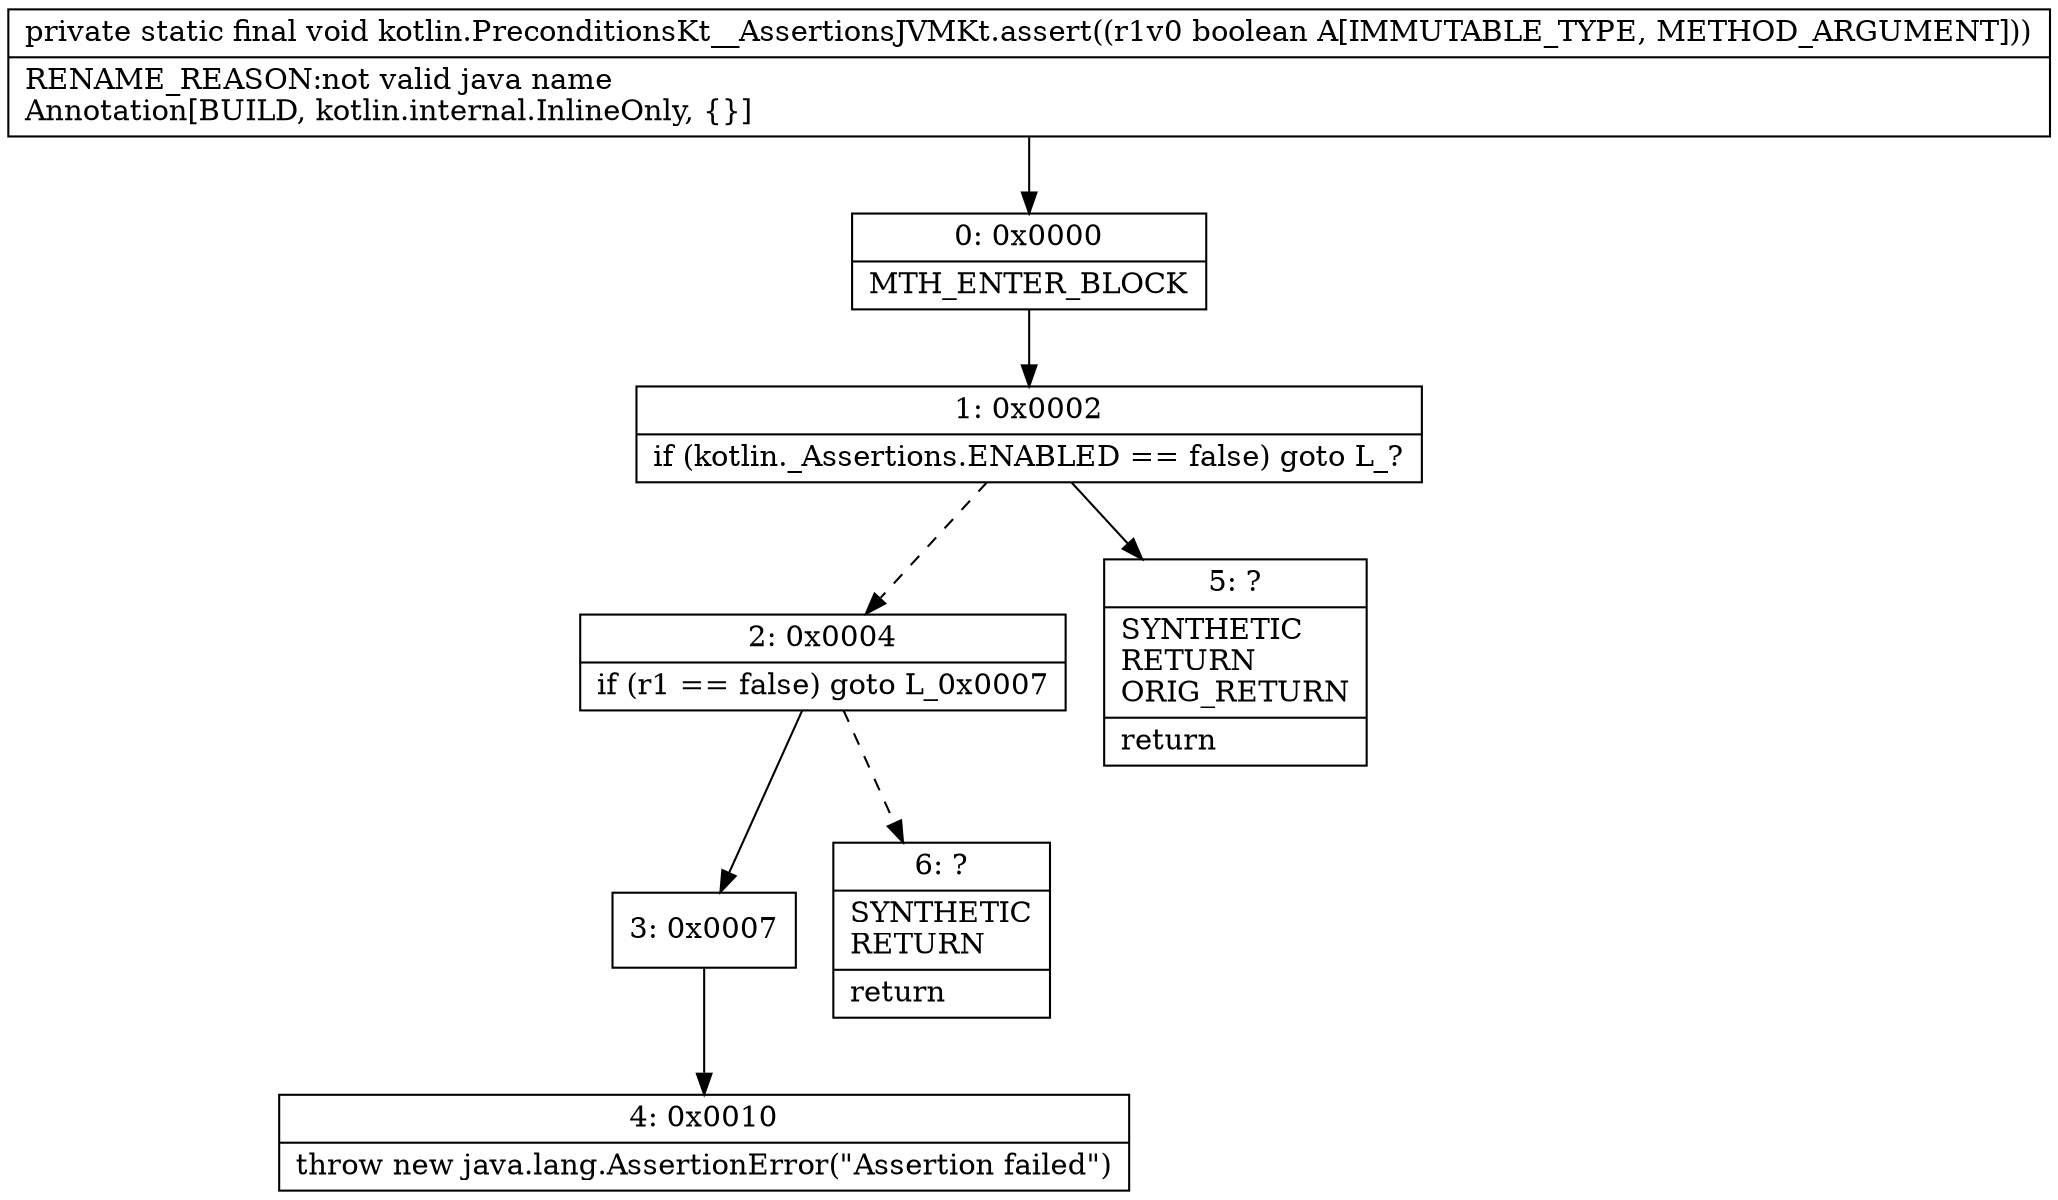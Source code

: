 digraph "CFG forkotlin.PreconditionsKt__AssertionsJVMKt.assert(Z)V" {
Node_0 [shape=record,label="{0\:\ 0x0000|MTH_ENTER_BLOCK\l}"];
Node_1 [shape=record,label="{1\:\ 0x0002|if (kotlin._Assertions.ENABLED == false) goto L_?\l}"];
Node_2 [shape=record,label="{2\:\ 0x0004|if (r1 == false) goto L_0x0007\l}"];
Node_3 [shape=record,label="{3\:\ 0x0007}"];
Node_4 [shape=record,label="{4\:\ 0x0010|throw new java.lang.AssertionError(\"Assertion failed\")\l}"];
Node_5 [shape=record,label="{5\:\ ?|SYNTHETIC\lRETURN\lORIG_RETURN\l|return\l}"];
Node_6 [shape=record,label="{6\:\ ?|SYNTHETIC\lRETURN\l|return\l}"];
MethodNode[shape=record,label="{private static final void kotlin.PreconditionsKt__AssertionsJVMKt.assert((r1v0 boolean A[IMMUTABLE_TYPE, METHOD_ARGUMENT]))  | RENAME_REASON:not valid java name\lAnnotation[BUILD, kotlin.internal.InlineOnly, \{\}]\l}"];
MethodNode -> Node_0;
Node_0 -> Node_1;
Node_1 -> Node_2[style=dashed];
Node_1 -> Node_5;
Node_2 -> Node_3;
Node_2 -> Node_6[style=dashed];
Node_3 -> Node_4;
}

